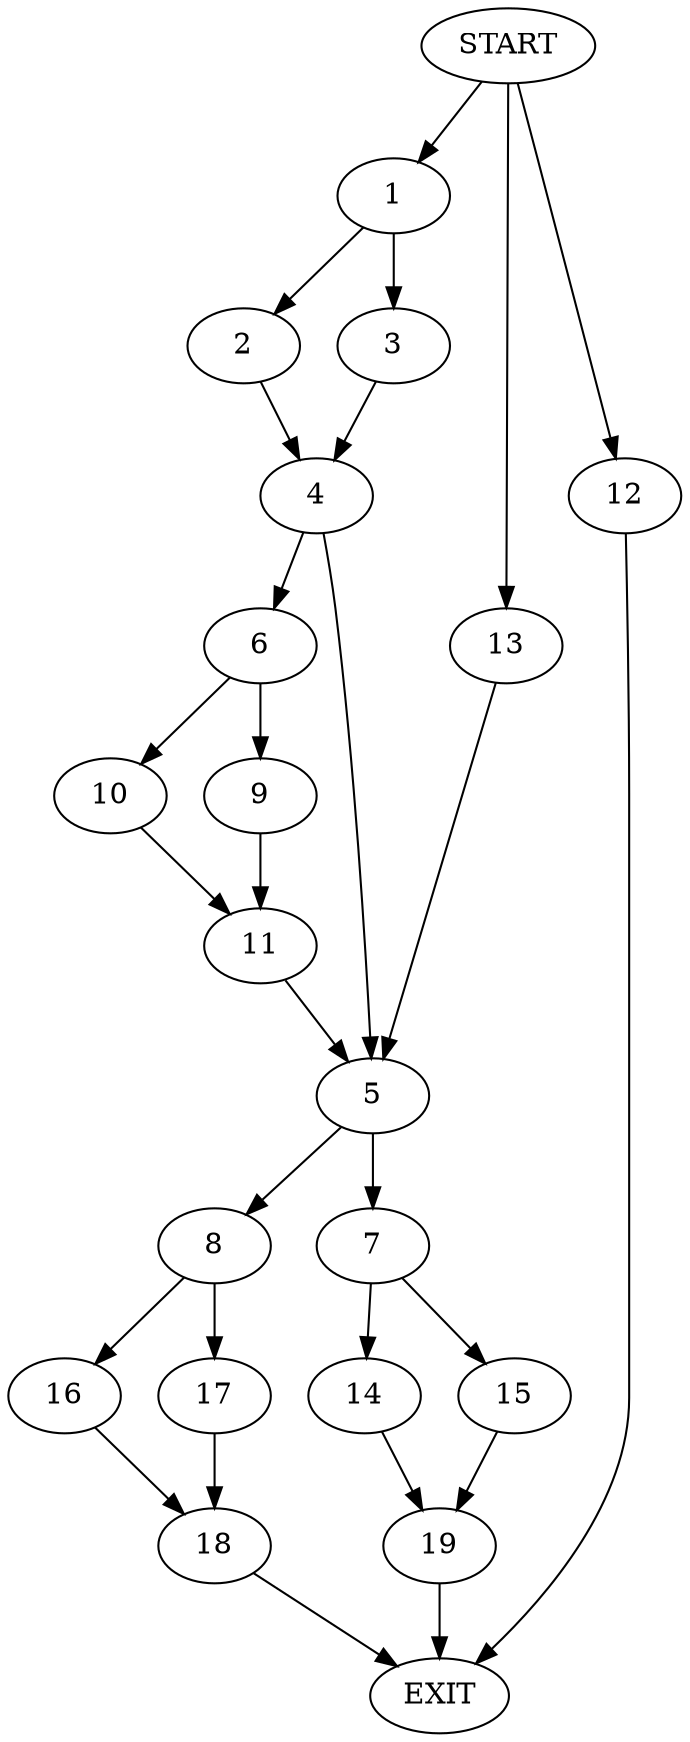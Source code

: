 digraph {
0 [label="START"]
20 [label="EXIT"]
0 -> 1
1 -> 2
1 -> 3
3 -> 4
2 -> 4
4 -> 5
4 -> 6
5 -> 7
5 -> 8
6 -> 9
6 -> 10
9 -> 11
10 -> 11
11 -> 5
0 -> 12
12 -> 20
0 -> 13
13 -> 5
7 -> 14
7 -> 15
8 -> 16
8 -> 17
17 -> 18
16 -> 18
18 -> 20
14 -> 19
15 -> 19
19 -> 20
}

